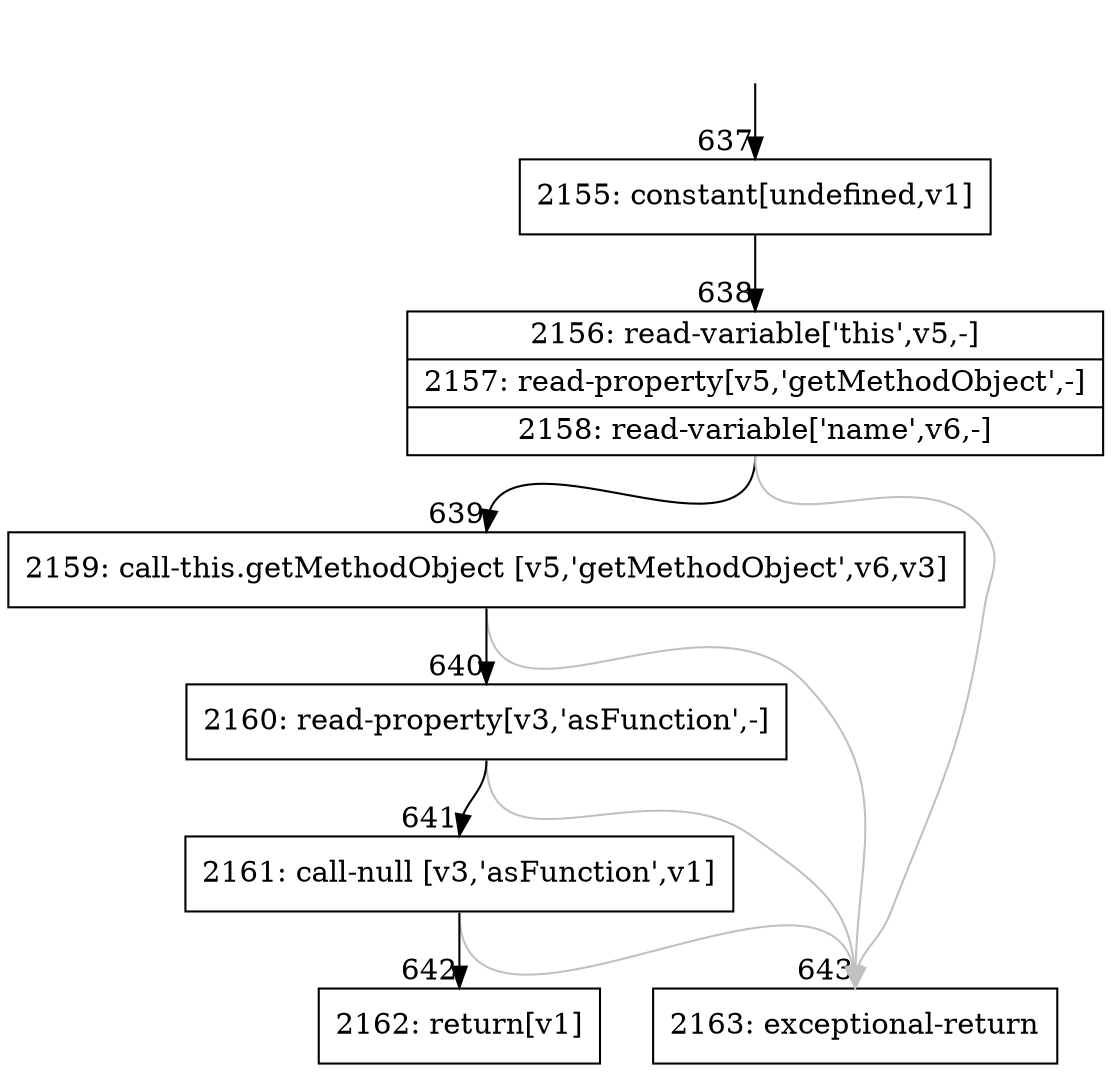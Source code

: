 digraph {
rankdir="TD"
BB_entry64[shape=none,label=""];
BB_entry64 -> BB637 [tailport=s, headport=n, headlabel="    637"]
BB637 [shape=record label="{2155: constant[undefined,v1]}" ] 
BB637 -> BB638 [tailport=s, headport=n, headlabel="      638"]
BB638 [shape=record label="{2156: read-variable['this',v5,-]|2157: read-property[v5,'getMethodObject',-]|2158: read-variable['name',v6,-]}" ] 
BB638 -> BB639 [tailport=s, headport=n, headlabel="      639"]
BB638 -> BB643 [tailport=s, headport=n, color=gray, headlabel="      643"]
BB639 [shape=record label="{2159: call-this.getMethodObject [v5,'getMethodObject',v6,v3]}" ] 
BB639 -> BB640 [tailport=s, headport=n, headlabel="      640"]
BB639 -> BB643 [tailport=s, headport=n, color=gray]
BB640 [shape=record label="{2160: read-property[v3,'asFunction',-]}" ] 
BB640 -> BB641 [tailport=s, headport=n, headlabel="      641"]
BB640 -> BB643 [tailport=s, headport=n, color=gray]
BB641 [shape=record label="{2161: call-null [v3,'asFunction',v1]}" ] 
BB641 -> BB642 [tailport=s, headport=n, headlabel="      642"]
BB641 -> BB643 [tailport=s, headport=n, color=gray]
BB642 [shape=record label="{2162: return[v1]}" ] 
BB643 [shape=record label="{2163: exceptional-return}" ] 
//#$~ 673
}
